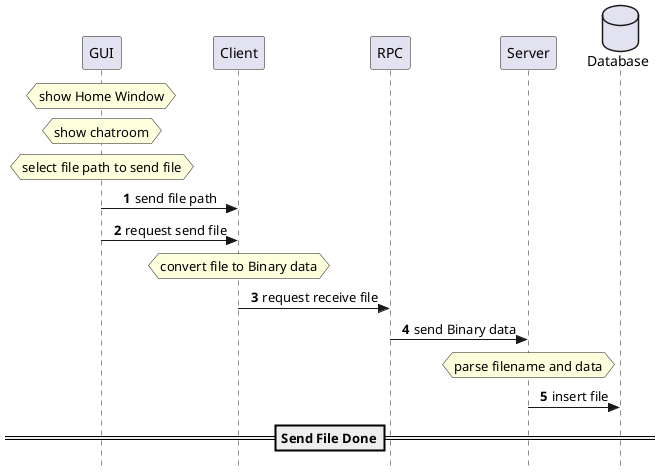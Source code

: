 @startuml
'https://plantuml.com/sequence-diagram
skinparam sequenceMessageAlign center
skinparam responseMessageBelowArrow false
skinparam style strictuml
hide unlinked
!pragma teoz true
autonumber

database "Database" as sql order 4
participant "Server" as server order 3
participant "RPC" as rpc order 2
participant "Client" as client order 1
participant "GUI" as gui order 0

hnote over gui: show Home Window
hnote over gui: show chatroom
hnote over gui: select file path to send file
gui -> client: send file path
gui -> client: request send file
hnote over client: convert file to Binary data
client -> rpc: request receive file
rpc -> server: send Binary data
hnote over server: parse filename and data
server -> sql: insert file
==Send File Done==

@enduml
